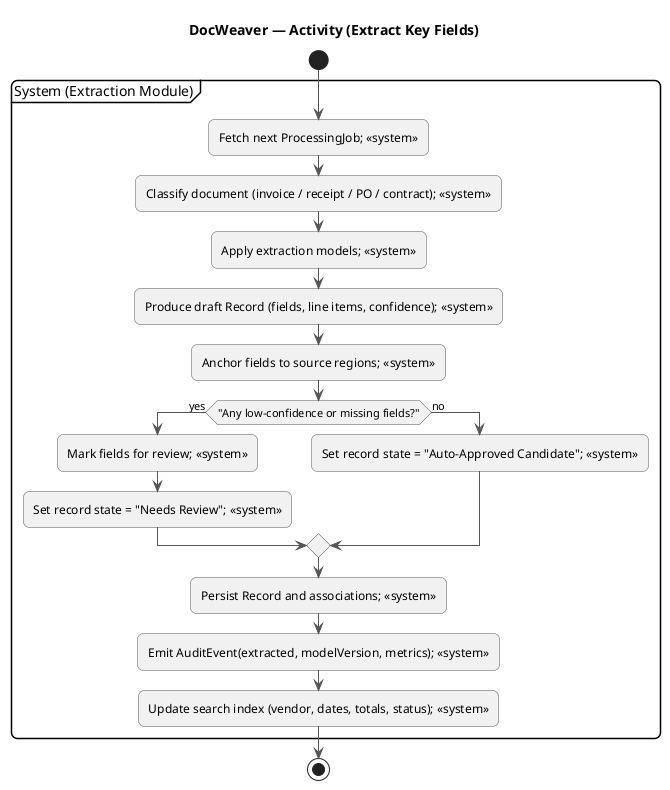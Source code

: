 @startuml
' Use Case: Extract Key Fields (System automation)
' Actor in your OOA: Extraction Module (system)

skinparam backgroundColor #FFFFFF
skinparam activity {
  BackgroundColor<<system>> #E3F2FD
  BorderColor #555555
}
skinparam shadowing false
skinparam arrowColor #555555
skinparam roundcorner 12
title DocWeaver — Activity (Extract Key Fields)

start
partition "System (Extraction Module)" {
  :Fetch next ProcessingJob; <<system>>;
  :Classify document (invoice / receipt / PO / contract); <<system>>;
  :Apply extraction models; <<system>>;
  :Produce draft Record (fields, line items, confidence); <<system>>;
  :Anchor fields to source regions; <<system>>;
  if ("Any low-confidence or missing fields?") then (yes)
    :Mark fields for review; <<system>>;
    :Set record state = "Needs Review"; <<system>>;
  else (no)
    :Set record state = "Auto-Approved Candidate"; <<system>>;
  endif
  :Persist Record and associations; <<system>>;
  :Emit AuditEvent(extracted, modelVersion, metrics); <<system>>;
  :Update search index (vendor, dates, totals, status); <<system>>;
}
stop
@enduml

